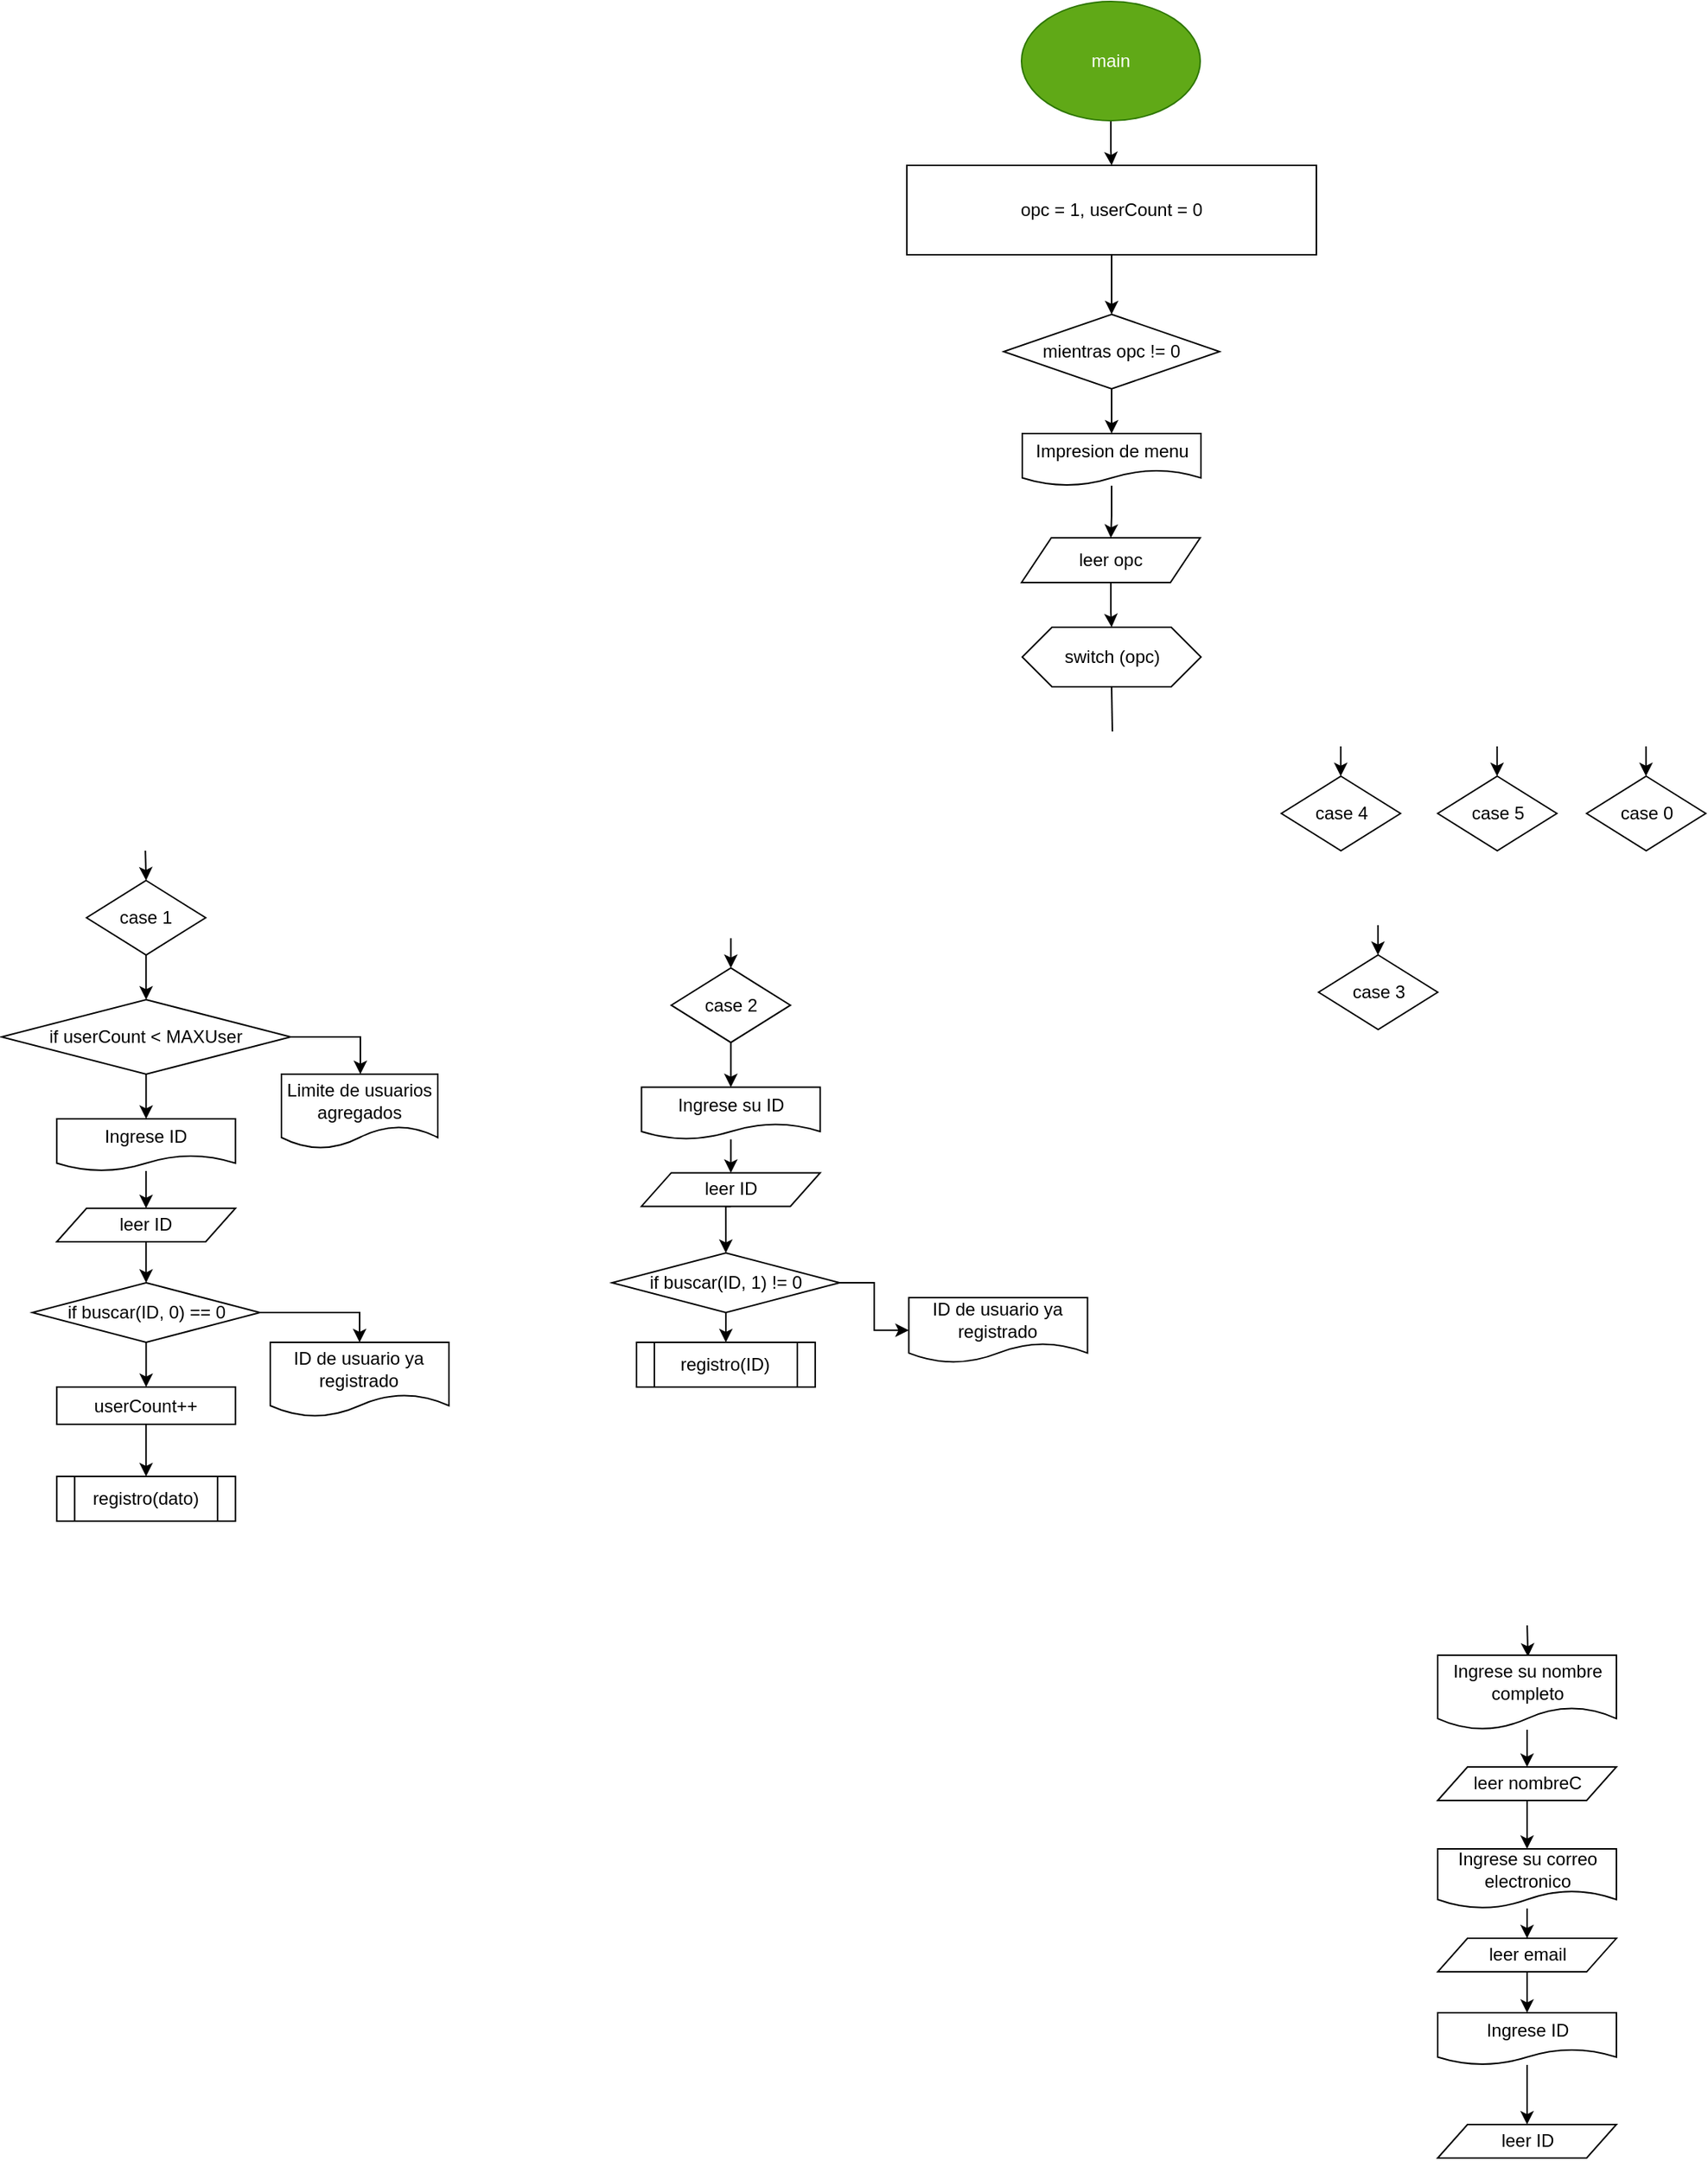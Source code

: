 <mxfile>
    <diagram name="Page-1" id="xVI3YpWGyj0P_rc_zAgm">
        <mxGraphModel dx="1914" dy="620" grid="1" gridSize="10" guides="1" tooltips="1" connect="1" arrows="1" fold="1" page="1" pageScale="1" pageWidth="850" pageHeight="1100" math="0" shadow="0">
            <root>
                <mxCell id="0"/>
                <mxCell id="1" parent="0"/>
                <mxCell id="RTpVG28EA5E7koR21O4M-2" value="" style="edgeStyle=orthogonalEdgeStyle;rounded=0;orthogonalLoop=1;jettySize=auto;html=1;" parent="1" source="E3jHBzQT6of8C-LKY8fv-1" target="RTpVG28EA5E7koR21O4M-1" edge="1">
                    <mxGeometry relative="1" as="geometry"/>
                </mxCell>
                <mxCell id="E3jHBzQT6of8C-LKY8fv-1" value="main" style="ellipse;whiteSpace=wrap;html=1;fillColor=#60a917;fontColor=#ffffff;strokeColor=#2D7600;" parent="1" vertex="1">
                    <mxGeometry x="365" y="40" width="120" height="80" as="geometry"/>
                </mxCell>
                <mxCell id="RTpVG28EA5E7koR21O4M-4" value="" style="edgeStyle=orthogonalEdgeStyle;rounded=0;orthogonalLoop=1;jettySize=auto;html=1;" parent="1" source="RTpVG28EA5E7koR21O4M-1" target="RTpVG28EA5E7koR21O4M-3" edge="1">
                    <mxGeometry relative="1" as="geometry"/>
                </mxCell>
                <mxCell id="RTpVG28EA5E7koR21O4M-1" value="opc = 1, userCount = 0" style="whiteSpace=wrap;html=1;" parent="1" vertex="1">
                    <mxGeometry x="288" y="150" width="275" height="60" as="geometry"/>
                </mxCell>
                <mxCell id="RTpVG28EA5E7koR21O4M-6" value="" style="edgeStyle=orthogonalEdgeStyle;rounded=0;orthogonalLoop=1;jettySize=auto;html=1;" parent="1" source="RTpVG28EA5E7koR21O4M-3" target="RTpVG28EA5E7koR21O4M-5" edge="1">
                    <mxGeometry relative="1" as="geometry"/>
                </mxCell>
                <mxCell id="RTpVG28EA5E7koR21O4M-3" value="mientras opc != 0" style="rhombus;whiteSpace=wrap;html=1;" parent="1" vertex="1">
                    <mxGeometry x="353" y="250" width="145" height="50" as="geometry"/>
                </mxCell>
                <mxCell id="RTpVG28EA5E7koR21O4M-8" value="" style="edgeStyle=orthogonalEdgeStyle;rounded=0;orthogonalLoop=1;jettySize=auto;html=1;" parent="1" source="RTpVG28EA5E7koR21O4M-5" target="RTpVG28EA5E7koR21O4M-7" edge="1">
                    <mxGeometry relative="1" as="geometry"/>
                </mxCell>
                <mxCell id="RTpVG28EA5E7koR21O4M-5" value="Impresion de menu" style="shape=document;whiteSpace=wrap;html=1;boundedLbl=1;" parent="1" vertex="1">
                    <mxGeometry x="365.5" y="330" width="120" height="35" as="geometry"/>
                </mxCell>
                <mxCell id="RTpVG28EA5E7koR21O4M-10" value="" style="edgeStyle=orthogonalEdgeStyle;rounded=0;orthogonalLoop=1;jettySize=auto;html=1;" parent="1" source="RTpVG28EA5E7koR21O4M-7" target="RTpVG28EA5E7koR21O4M-9" edge="1">
                    <mxGeometry relative="1" as="geometry"/>
                </mxCell>
                <mxCell id="RTpVG28EA5E7koR21O4M-7" value="leer opc" style="shape=parallelogram;perimeter=parallelogramPerimeter;whiteSpace=wrap;html=1;fixedSize=1;" parent="1" vertex="1">
                    <mxGeometry x="365" y="400" width="120" height="30" as="geometry"/>
                </mxCell>
                <mxCell id="RTpVG28EA5E7koR21O4M-9" value="switch (opc)" style="shape=hexagon;perimeter=hexagonPerimeter2;whiteSpace=wrap;html=1;fixedSize=1;" parent="1" vertex="1">
                    <mxGeometry x="365.5" y="460" width="120" height="40" as="geometry"/>
                </mxCell>
                <mxCell id="RTpVG28EA5E7koR21O4M-11" value="case 3" style="rhombus;whiteSpace=wrap;html=1;" parent="1" vertex="1">
                    <mxGeometry x="564.5" y="680" width="80" height="50" as="geometry"/>
                </mxCell>
                <mxCell id="RTpVG28EA5E7koR21O4M-79" value="" style="edgeStyle=orthogonalEdgeStyle;rounded=0;orthogonalLoop=1;jettySize=auto;html=1;" parent="1" source="RTpVG28EA5E7koR21O4M-17" target="RTpVG28EA5E7koR21O4M-78" edge="1">
                    <mxGeometry relative="1" as="geometry"/>
                </mxCell>
                <mxCell id="RTpVG28EA5E7koR21O4M-17" value="case 2" style="rhombus;whiteSpace=wrap;html=1;" parent="1" vertex="1">
                    <mxGeometry x="129.8" y="688.73" width="80" height="50" as="geometry"/>
                </mxCell>
                <mxCell id="RTpVG28EA5E7koR21O4M-40" value="" style="edgeStyle=orthogonalEdgeStyle;rounded=0;orthogonalLoop=1;jettySize=auto;html=1;" parent="1" source="RTpVG28EA5E7koR21O4M-19" edge="1">
                    <mxGeometry relative="1" as="geometry">
                        <mxPoint x="-222.851" y="709.996" as="targetPoint"/>
                    </mxGeometry>
                </mxCell>
                <mxCell id="RTpVG28EA5E7koR21O4M-19" value="case 1" style="rhombus;whiteSpace=wrap;html=1;" parent="1" vertex="1">
                    <mxGeometry x="-262.88" y="629.99" width="80" height="50" as="geometry"/>
                </mxCell>
                <mxCell id="RTpVG28EA5E7koR21O4M-24" value="case 4" style="rhombus;whiteSpace=wrap;html=1;" parent="1" vertex="1">
                    <mxGeometry x="539.5" y="559.99" width="80" height="50" as="geometry"/>
                </mxCell>
                <mxCell id="RTpVG28EA5E7koR21O4M-25" value="case 5" style="rhombus;whiteSpace=wrap;html=1;" parent="1" vertex="1">
                    <mxGeometry x="644.5" y="559.99" width="80" height="50" as="geometry"/>
                </mxCell>
                <mxCell id="RTpVG28EA5E7koR21O4M-26" value="case 0" style="rhombus;whiteSpace=wrap;html=1;" parent="1" vertex="1">
                    <mxGeometry x="744.5" y="559.99" width="80" height="50" as="geometry"/>
                </mxCell>
                <mxCell id="RTpVG28EA5E7koR21O4M-28" value="" style="endArrow=classic;html=1;rounded=0;entryX=0.5;entryY=0;entryDx=0;entryDy=0;" parent="1" target="RTpVG28EA5E7koR21O4M-19" edge="1">
                    <mxGeometry width="50" height="50" relative="1" as="geometry">
                        <mxPoint x="-223.38" y="609.99" as="sourcePoint"/>
                        <mxPoint x="-173.38" y="549.99" as="targetPoint"/>
                    </mxGeometry>
                </mxCell>
                <mxCell id="RTpVG28EA5E7koR21O4M-29" value="" style="endArrow=classic;html=1;rounded=0;entryX=0.5;entryY=0;entryDx=0;entryDy=0;" parent="1" target="RTpVG28EA5E7koR21O4M-17" edge="1">
                    <mxGeometry width="50" height="50" relative="1" as="geometry">
                        <mxPoint x="169.8" y="668.73" as="sourcePoint"/>
                        <mxPoint x="383.8" y="658.73" as="targetPoint"/>
                    </mxGeometry>
                </mxCell>
                <mxCell id="RTpVG28EA5E7koR21O4M-30" value="" style="endArrow=classic;html=1;rounded=0;entryX=0.5;entryY=0;entryDx=0;entryDy=0;" parent="1" edge="1">
                    <mxGeometry width="50" height="50" relative="1" as="geometry">
                        <mxPoint x="604.36" y="660" as="sourcePoint"/>
                        <mxPoint x="604.36" y="680" as="targetPoint"/>
                    </mxGeometry>
                </mxCell>
                <mxCell id="RTpVG28EA5E7koR21O4M-31" value="" style="endArrow=classic;html=1;rounded=0;entryX=0.5;entryY=0;entryDx=0;entryDy=0;" parent="1" edge="1">
                    <mxGeometry width="50" height="50" relative="1" as="geometry">
                        <mxPoint x="579.36" y="539.99" as="sourcePoint"/>
                        <mxPoint x="579.36" y="559.99" as="targetPoint"/>
                    </mxGeometry>
                </mxCell>
                <mxCell id="RTpVG28EA5E7koR21O4M-32" value="" style="endArrow=classic;html=1;rounded=0;entryX=0.5;entryY=0;entryDx=0;entryDy=0;" parent="1" edge="1">
                    <mxGeometry width="50" height="50" relative="1" as="geometry">
                        <mxPoint x="784.36" y="539.99" as="sourcePoint"/>
                        <mxPoint x="784.36" y="559.99" as="targetPoint"/>
                    </mxGeometry>
                </mxCell>
                <mxCell id="RTpVG28EA5E7koR21O4M-33" value="" style="endArrow=classic;html=1;rounded=0;entryX=0.5;entryY=0;entryDx=0;entryDy=0;" parent="1" edge="1">
                    <mxGeometry width="50" height="50" relative="1" as="geometry">
                        <mxPoint x="684.36" y="539.99" as="sourcePoint"/>
                        <mxPoint x="684.36" y="559.99" as="targetPoint"/>
                    </mxGeometry>
                </mxCell>
                <mxCell id="RTpVG28EA5E7koR21O4M-36" value="" style="endArrow=none;html=1;rounded=0;entryX=0.5;entryY=1;entryDx=0;entryDy=0;" parent="1" target="RTpVG28EA5E7koR21O4M-9" edge="1">
                    <mxGeometry width="50" height="50" relative="1" as="geometry">
                        <mxPoint x="426" y="530" as="sourcePoint"/>
                        <mxPoint x="310" y="440" as="targetPoint"/>
                    </mxGeometry>
                </mxCell>
                <mxCell id="RTpVG28EA5E7koR21O4M-46" value="" style="edgeStyle=orthogonalEdgeStyle;rounded=0;orthogonalLoop=1;jettySize=auto;html=1;" parent="1" source="RTpVG28EA5E7koR21O4M-39" target="RTpVG28EA5E7koR21O4M-45" edge="1">
                    <mxGeometry relative="1" as="geometry">
                        <Array as="points">
                            <mxPoint x="-79" y="734.99"/>
                        </Array>
                    </mxGeometry>
                </mxCell>
                <mxCell id="RTpVG28EA5E7koR21O4M-98" style="edgeStyle=orthogonalEdgeStyle;rounded=0;orthogonalLoop=1;jettySize=auto;html=1;exitX=0.5;exitY=1;exitDx=0;exitDy=0;entryX=0.5;entryY=0;entryDx=0;entryDy=0;" parent="1" source="RTpVG28EA5E7koR21O4M-39" target="RTpVG28EA5E7koR21O4M-47" edge="1">
                    <mxGeometry relative="1" as="geometry"/>
                </mxCell>
                <mxCell id="RTpVG28EA5E7koR21O4M-39" value="if userCount &amp;lt; MAXUser" style="rhombus;whiteSpace=wrap;html=1;" parent="1" vertex="1">
                    <mxGeometry x="-320" y="710" width="194.25" height="50" as="geometry"/>
                </mxCell>
                <mxCell id="RTpVG28EA5E7koR21O4M-45" value="Limite de usuarios agregados" style="shape=document;whiteSpace=wrap;html=1;boundedLbl=1;" parent="1" vertex="1">
                    <mxGeometry x="-132" y="760" width="104.99" height="50" as="geometry"/>
                </mxCell>
                <mxCell id="RTpVG28EA5E7koR21O4M-50" value="" style="edgeStyle=orthogonalEdgeStyle;rounded=0;orthogonalLoop=1;jettySize=auto;html=1;" parent="1" source="RTpVG28EA5E7koR21O4M-47" target="RTpVG28EA5E7koR21O4M-49" edge="1">
                    <mxGeometry relative="1" as="geometry"/>
                </mxCell>
                <mxCell id="RTpVG28EA5E7koR21O4M-47" value="Ingrese ID" style="shape=document;whiteSpace=wrap;html=1;boundedLbl=1;" parent="1" vertex="1">
                    <mxGeometry x="-282.86" y="790" width="120" height="34.99" as="geometry"/>
                </mxCell>
                <mxCell id="RTpVG28EA5E7koR21O4M-56" value="" style="edgeStyle=orthogonalEdgeStyle;rounded=0;orthogonalLoop=1;jettySize=auto;html=1;" parent="1" source="RTpVG28EA5E7koR21O4M-49" target="RTpVG28EA5E7koR21O4M-55" edge="1">
                    <mxGeometry relative="1" as="geometry"/>
                </mxCell>
                <mxCell id="RTpVG28EA5E7koR21O4M-49" value="leer ID" style="shape=parallelogram;perimeter=parallelogramPerimeter;whiteSpace=wrap;html=1;fixedSize=1;" parent="1" vertex="1">
                    <mxGeometry x="-282.86" y="850" width="120" height="22.5" as="geometry"/>
                </mxCell>
                <mxCell id="RTpVG28EA5E7koR21O4M-65" value="" style="edgeStyle=orthogonalEdgeStyle;rounded=0;orthogonalLoop=1;jettySize=auto;html=1;" parent="1" target="RTpVG28EA5E7koR21O4M-62" edge="1">
                    <mxGeometry relative="1" as="geometry">
                        <mxPoint x="704.57" y="1130.0" as="sourcePoint"/>
                    </mxGeometry>
                </mxCell>
                <mxCell id="RTpVG28EA5E7koR21O4M-97" style="edgeStyle=orthogonalEdgeStyle;rounded=0;orthogonalLoop=1;jettySize=auto;html=1;entryX=0.5;entryY=0;entryDx=0;entryDy=0;" parent="1" source="RTpVG28EA5E7koR21O4M-55" target="RTpVG28EA5E7koR21O4M-76" edge="1">
                    <mxGeometry relative="1" as="geometry"/>
                </mxCell>
                <mxCell id="RTpVG28EA5E7koR21O4M-100" style="edgeStyle=orthogonalEdgeStyle;rounded=0;orthogonalLoop=1;jettySize=auto;html=1;entryX=0.5;entryY=0;entryDx=0;entryDy=0;" parent="1" source="RTpVG28EA5E7koR21O4M-55" target="RTpVG28EA5E7koR21O4M-99" edge="1">
                    <mxGeometry relative="1" as="geometry"/>
                </mxCell>
                <mxCell id="RTpVG28EA5E7koR21O4M-55" value="if buscar(ID, 0) == 0" style="rhombus;whiteSpace=wrap;html=1;" parent="1" vertex="1">
                    <mxGeometry x="-299.3" y="900" width="152.87" height="40" as="geometry"/>
                </mxCell>
                <mxCell id="RTpVG28EA5E7koR21O4M-61" value="" style="edgeStyle=orthogonalEdgeStyle;rounded=0;orthogonalLoop=1;jettySize=auto;html=1;" parent="1" source="RTpVG28EA5E7koR21O4M-62" target="RTpVG28EA5E7koR21O4M-63" edge="1">
                    <mxGeometry relative="1" as="geometry"/>
                </mxCell>
                <mxCell id="RTpVG28EA5E7koR21O4M-62" value="Ingrese su nombre completo" style="shape=document;whiteSpace=wrap;html=1;boundedLbl=1;" parent="1" vertex="1">
                    <mxGeometry x="644.5" y="1150.02" width="120" height="50" as="geometry"/>
                </mxCell>
                <mxCell id="RTpVG28EA5E7koR21O4M-69" value="" style="edgeStyle=orthogonalEdgeStyle;rounded=0;orthogonalLoop=1;jettySize=auto;html=1;" parent="1" source="RTpVG28EA5E7koR21O4M-63" target="RTpVG28EA5E7koR21O4M-67" edge="1">
                    <mxGeometry relative="1" as="geometry"/>
                </mxCell>
                <mxCell id="RTpVG28EA5E7koR21O4M-63" value="leer nombreC" style="shape=parallelogram;perimeter=parallelogramPerimeter;whiteSpace=wrap;html=1;fixedSize=1;" parent="1" vertex="1">
                    <mxGeometry x="644.5" y="1225.01" width="120" height="22.5" as="geometry"/>
                </mxCell>
                <mxCell id="RTpVG28EA5E7koR21O4M-66" value="" style="edgeStyle=orthogonalEdgeStyle;rounded=0;orthogonalLoop=1;jettySize=auto;html=1;" parent="1" source="RTpVG28EA5E7koR21O4M-67" target="RTpVG28EA5E7koR21O4M-68" edge="1">
                    <mxGeometry relative="1" as="geometry"/>
                </mxCell>
                <mxCell id="RTpVG28EA5E7koR21O4M-67" value="Ingrese su correo electronico" style="shape=document;whiteSpace=wrap;html=1;boundedLbl=1;" parent="1" vertex="1">
                    <mxGeometry x="644.5" y="1280.02" width="120" height="40" as="geometry"/>
                </mxCell>
                <mxCell id="RTpVG28EA5E7koR21O4M-73" value="" style="edgeStyle=orthogonalEdgeStyle;rounded=0;orthogonalLoop=1;jettySize=auto;html=1;" parent="1" source="RTpVG28EA5E7koR21O4M-68" target="RTpVG28EA5E7koR21O4M-71" edge="1">
                    <mxGeometry relative="1" as="geometry"/>
                </mxCell>
                <mxCell id="RTpVG28EA5E7koR21O4M-68" value="leer email" style="shape=parallelogram;perimeter=parallelogramPerimeter;whiteSpace=wrap;html=1;fixedSize=1;" parent="1" vertex="1">
                    <mxGeometry x="644.5" y="1340.02" width="120" height="22.5" as="geometry"/>
                </mxCell>
                <mxCell id="RTpVG28EA5E7koR21O4M-70" value="" style="edgeStyle=orthogonalEdgeStyle;rounded=0;orthogonalLoop=1;jettySize=auto;html=1;" parent="1" source="RTpVG28EA5E7koR21O4M-71" target="RTpVG28EA5E7koR21O4M-72" edge="1">
                    <mxGeometry relative="1" as="geometry"/>
                </mxCell>
                <mxCell id="RTpVG28EA5E7koR21O4M-71" value="Ingrese ID" style="shape=document;whiteSpace=wrap;html=1;boundedLbl=1;" parent="1" vertex="1">
                    <mxGeometry x="644.5" y="1390.02" width="120" height="34.99" as="geometry"/>
                </mxCell>
                <mxCell id="RTpVG28EA5E7koR21O4M-72" value="leer ID" style="shape=parallelogram;perimeter=parallelogramPerimeter;whiteSpace=wrap;html=1;fixedSize=1;" parent="1" vertex="1">
                    <mxGeometry x="644.5" y="1465.01" width="120" height="22.5" as="geometry"/>
                </mxCell>
                <mxCell id="RTpVG28EA5E7koR21O4M-74" value="registro(dato)" style="shape=process;whiteSpace=wrap;html=1;backgroundOutline=1;" parent="1" vertex="1">
                    <mxGeometry x="-282.86" y="1030" width="120" height="30" as="geometry"/>
                </mxCell>
                <mxCell id="RTpVG28EA5E7koR21O4M-76" value="ID de usuario ya registrado" style="shape=document;whiteSpace=wrap;html=1;boundedLbl=1;" parent="1" vertex="1">
                    <mxGeometry x="-139.51" y="940" width="120" height="50" as="geometry"/>
                </mxCell>
                <mxCell id="RTpVG28EA5E7koR21O4M-81" value="" style="edgeStyle=orthogonalEdgeStyle;rounded=0;orthogonalLoop=1;jettySize=auto;html=1;" parent="1" source="RTpVG28EA5E7koR21O4M-78" target="RTpVG28EA5E7koR21O4M-80" edge="1">
                    <mxGeometry relative="1" as="geometry"/>
                </mxCell>
                <mxCell id="RTpVG28EA5E7koR21O4M-78" value="Ingrese su ID" style="shape=document;whiteSpace=wrap;html=1;boundedLbl=1;" parent="1" vertex="1">
                    <mxGeometry x="109.79" y="768.74" width="120" height="35.01" as="geometry"/>
                </mxCell>
                <mxCell id="RTpVG28EA5E7koR21O4M-96" style="edgeStyle=orthogonalEdgeStyle;rounded=0;orthogonalLoop=1;jettySize=auto;html=1;exitX=0.5;exitY=1;exitDx=0;exitDy=0;entryX=0.5;entryY=0;entryDx=0;entryDy=0;" parent="1" source="RTpVG28EA5E7koR21O4M-80" target="RTpVG28EA5E7koR21O4M-84" edge="1">
                    <mxGeometry relative="1" as="geometry"/>
                </mxCell>
                <mxCell id="RTpVG28EA5E7koR21O4M-80" value="leer ID" style="shape=parallelogram;perimeter=parallelogramPerimeter;whiteSpace=wrap;html=1;fixedSize=1;" parent="1" vertex="1">
                    <mxGeometry x="109.79" y="826.23" width="120" height="22.5" as="geometry"/>
                </mxCell>
                <mxCell id="RTpVG28EA5E7koR21O4M-82" value="" style="edgeStyle=orthogonalEdgeStyle;rounded=0;orthogonalLoop=1;jettySize=auto;html=1;" parent="1" source="RTpVG28EA5E7koR21O4M-84" target="RTpVG28EA5E7koR21O4M-85" edge="1">
                    <mxGeometry relative="1" as="geometry"/>
                </mxCell>
                <mxCell id="RTpVG28EA5E7koR21O4M-83" value="" style="edgeStyle=orthogonalEdgeStyle;rounded=0;orthogonalLoop=1;jettySize=auto;html=1;" parent="1" source="RTpVG28EA5E7koR21O4M-84" target="RTpVG28EA5E7koR21O4M-86" edge="1">
                    <mxGeometry relative="1" as="geometry"/>
                </mxCell>
                <mxCell id="RTpVG28EA5E7koR21O4M-84" value="if buscar(ID, 1) != 0" style="rhombus;whiteSpace=wrap;html=1;" parent="1" vertex="1">
                    <mxGeometry x="90.0" y="880" width="152.87" height="40" as="geometry"/>
                </mxCell>
                <mxCell id="RTpVG28EA5E7koR21O4M-85" value="registro(ID)" style="shape=process;whiteSpace=wrap;html=1;backgroundOutline=1;" parent="1" vertex="1">
                    <mxGeometry x="106.43" y="940" width="120" height="30" as="geometry"/>
                </mxCell>
                <mxCell id="RTpVG28EA5E7koR21O4M-86" value="ID de usuario ya registrado" style="shape=document;whiteSpace=wrap;html=1;boundedLbl=1;" parent="1" vertex="1">
                    <mxGeometry x="289.3" y="910" width="120" height="43.75" as="geometry"/>
                </mxCell>
                <mxCell id="RTpVG28EA5E7koR21O4M-101" style="edgeStyle=orthogonalEdgeStyle;rounded=0;orthogonalLoop=1;jettySize=auto;html=1;" parent="1" source="RTpVG28EA5E7koR21O4M-99" target="RTpVG28EA5E7koR21O4M-74" edge="1">
                    <mxGeometry relative="1" as="geometry"/>
                </mxCell>
                <mxCell id="RTpVG28EA5E7koR21O4M-99" value="userCount++" style="whiteSpace=wrap;html=1;" parent="1" vertex="1">
                    <mxGeometry x="-282.86" y="970" width="120" height="25" as="geometry"/>
                </mxCell>
            </root>
        </mxGraphModel>
    </diagram>
</mxfile>